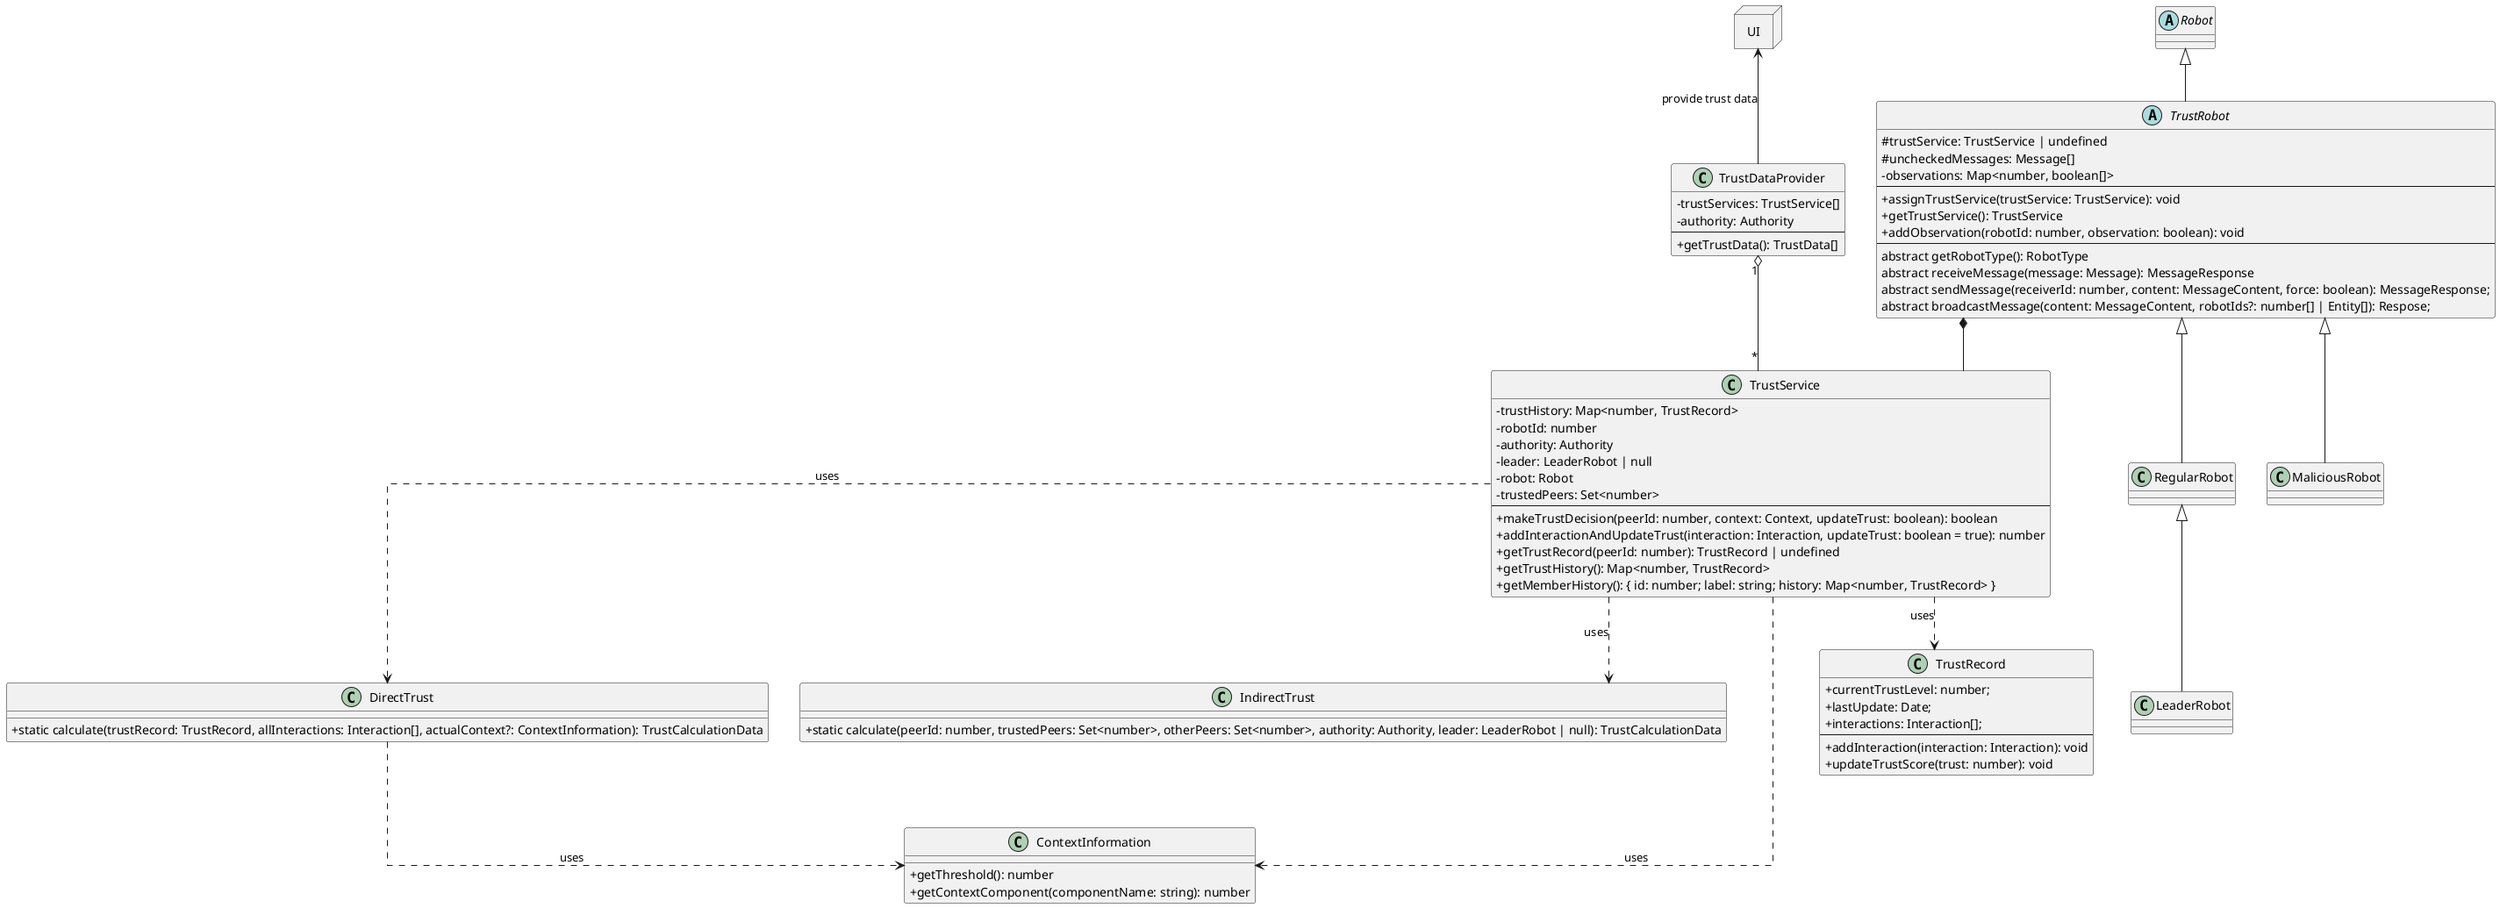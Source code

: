 @startuml
skinparam classAttributeIconSize 0
skinparam linetype ortho

class TrustService {
  - trustHistory: Map<number, TrustRecord>
  - robotId: number
  - authority: Authority
  - leader: LeaderRobot | null
  - robot: Robot
  - trustedPeers: Set<number>
  --
  + makeTrustDecision(peerId: number, context: Context, updateTrust: boolean): boolean
  + addInteractionAndUpdateTrust(interaction: Interaction, updateTrust: boolean = true): number
  + getTrustRecord(peerId: number): TrustRecord | undefined
  + getTrustHistory(): Map<number, TrustRecord> 
  + getMemberHistory(): { id: number; label: string; history: Map<number, TrustRecord> }
}

abstract class TrustRobot extends Robot {
  # trustService: TrustService | undefined
  # uncheckedMessages: Message[]
  - observations: Map<number, boolean[]>
  --
  + assignTrustService(trustService: TrustService): void
  + getTrustService(): TrustService
  + addObservation(robotId: number, observation: boolean): void
  --
  abstract getRobotType(): RobotType
  abstract receiveMessage(message: Message): MessageResponse
  abstract sendMessage(receiverId: number, content: MessageContent, force: boolean): MessageResponse;
  abstract broadcastMessage(content: MessageContent, robotIds?: number[] | Entity[]): Respose;
}

abstract class Robot {

}

class DirectTrust {
    + static calculate(trustRecord: TrustRecord, allInteractions: Interaction[], actualContext?: ContextInformation): TrustCalculationData 
}

class IndirectTrust {
    + static calculate(peerId: number, trustedPeers: Set<number>, otherPeers: Set<number>, authority: Authority, leader: LeaderRobot | null): TrustCalculationData
}

class ContextInformation {
    + getThreshold(): number
    + getContextComponent(componentName: string): number
}

class RegularRobot extends TrustRobot {

}

class MaliciousRobot extends TrustRobot {

}

class LeaderRobot extends RegularRobot {

}

class TrustRecord {
  + currentTrustLevel: number;
  + lastUpdate: Date;
  + interactions: Interaction[];
  --
  + addInteraction(interaction: Interaction): void
  + updateTrustScore(trust: number): void
}

class TrustDataProvider {
    - trustServices: TrustService[]
    - authority: Authority
    --
    + getTrustData(): TrustData[]
}

package UI <<Node>> {

}



' Relationships
' Robot <|-- TrustRobot
' TrustRobot <|-- LeaderRobot
' Trust <|-- DirectTrust
' Trust <|-- IndirectTrust

' Robot o-- MovementController
' Robot o-- DetectionController
' Robot o-- CommunicationController

' TrustRobot o-- TrustService
' TrustService "1" o-- "*" Interaction : trustHistory

' Interaction o-- ContextInformation

' TrustService ..> Authority : interacts with
' TrustService ..> Interaction : updates trust based on

TrustService ..> DirectTrust : uses
TrustService ..> IndirectTrust : uses
TrustService ..> ContextInformation : uses
TrustService ..> TrustRecord : uses
DirectTrust ..> ContextInformation : uses
TrustRobot *-- TrustService

UI <-- TrustDataProvider : provide trust data
TrustDataProvider "1" o-- " *" TrustService



' DirectTrust ..> Interaction : calculates from

@enduml
